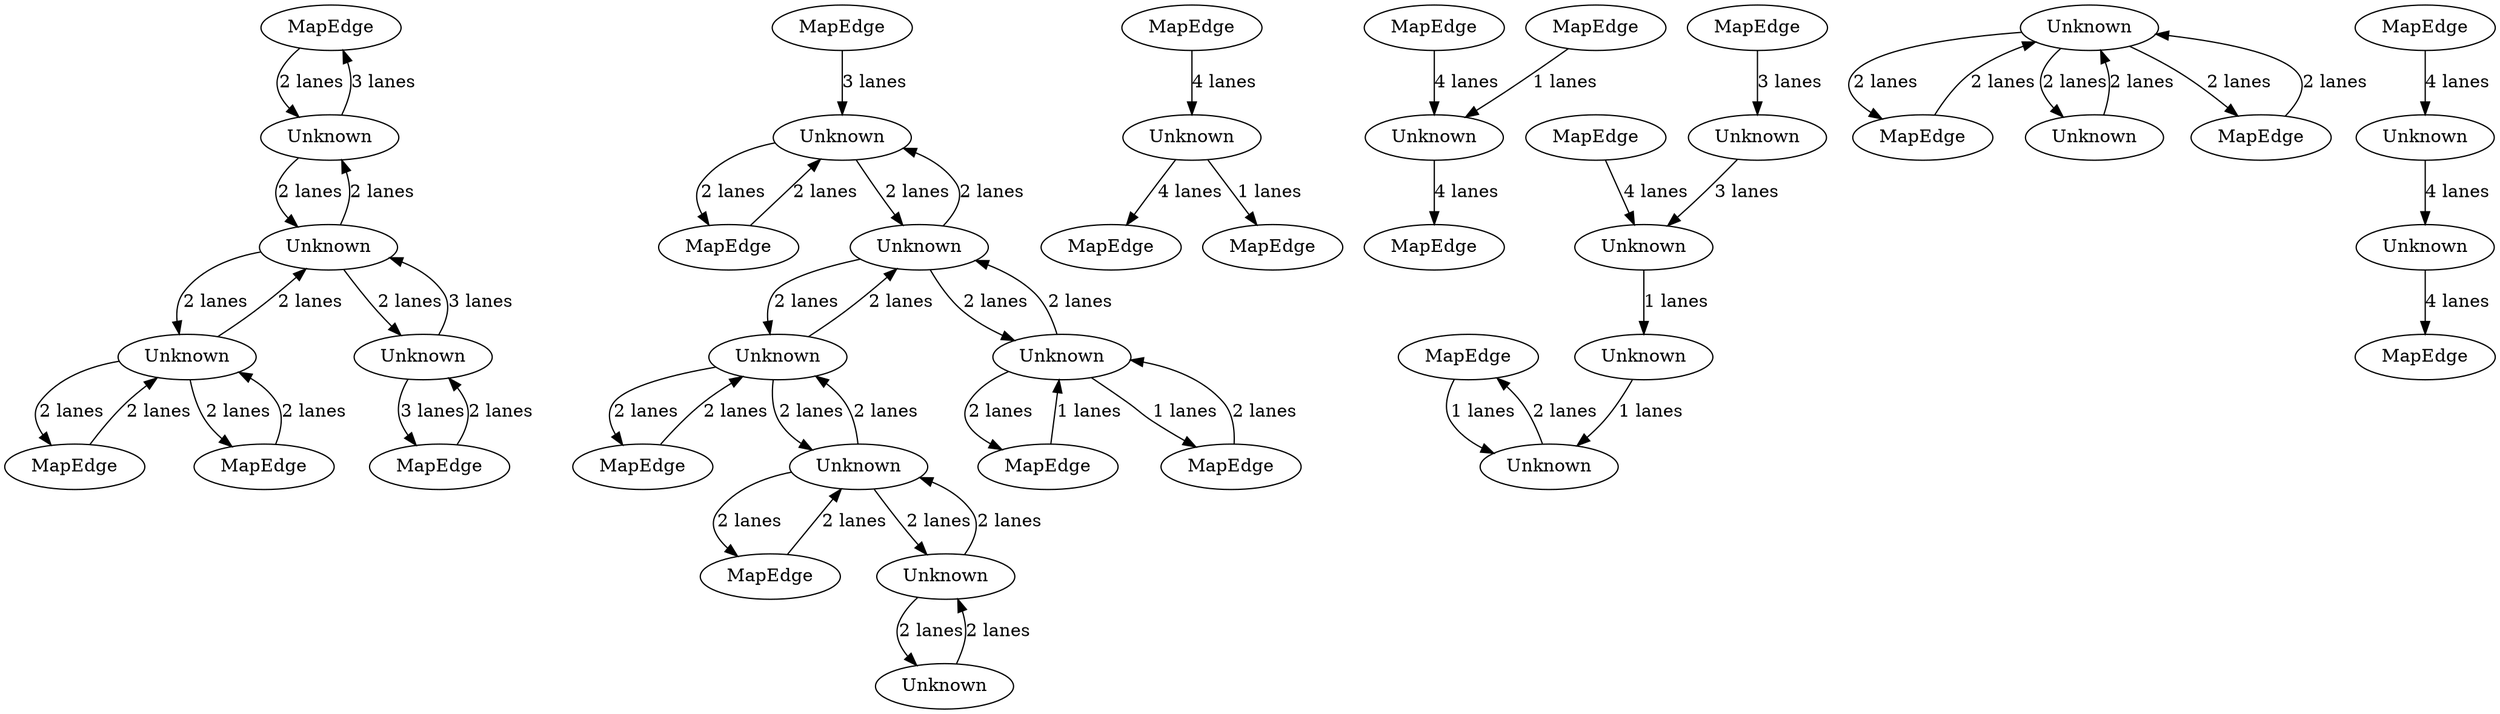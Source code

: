 digraph {
    0 [ label = "MapEdge" ]
    1 [ label = "MapEdge" ]
    2 [ label = "MapEdge" ]
    3 [ label = "MapEdge" ]
    4 [ label = "Unknown" ]
    5 [ label = "MapEdge" ]
    6 [ label = "MapEdge" ]
    7 [ label = "MapEdge" ]
    8 [ label = "MapEdge" ]
    9 [ label = "Unknown" ]
    10 [ label = "Unknown" ]
    11 [ label = "Unknown" ]
    12 [ label = "MapEdge" ]
    13 [ label = "Unknown" ]
    14 [ label = "Unknown" ]
    15 [ label = "MapEdge" ]
    16 [ label = "Unknown" ]
    17 [ label = "MapEdge" ]
    18 [ label = "Unknown" ]
    19 [ label = "MapEdge" ]
    20 [ label = "Unknown" ]
    21 [ label = "Unknown" ]
    22 [ label = "MapEdge" ]
    23 [ label = "MapEdge" ]
    24 [ label = "MapEdge" ]
    25 [ label = "Unknown" ]
    26 [ label = "Unknown" ]
    27 [ label = "Unknown" ]
    28 [ label = "MapEdge" ]
    29 [ label = "Unknown" ]
    30 [ label = "MapEdge" ]
    31 [ label = "MapEdge" ]
    32 [ label = "Unknown" ]
    33 [ label = "MapEdge" ]
    34 [ label = "MapEdge" ]
    35 [ label = "Unknown" ]
    36 [ label = "MapEdge" ]
    37 [ label = "Unknown" ]
    38 [ label = "Unknown" ]
    39 [ label = "MapEdge" ]
    40 [ label = "Unknown" ]
    41 [ label = "Unknown" ]
    42 [ label = "Unknown" ]
    43 [ label = "MapEdge" ]
    4 -> 6 [ label = "1 lanes" ]
    32 -> 3 [ label = "4 lanes" ]
    9 -> 7 [ label = "2 lanes" ]
    7 -> 9 [ label = "1 lanes" ]
    2 -> 4 [ label = "4 lanes" ]
    10 -> 29 [ label = "1 lanes" ]
    35 -> 34 [ label = "3 lanes" ]
    34 -> 35 [ label = "2 lanes" ]
    30 -> 13 [ label = "3 lanes" ]
    4 -> 5 [ label = "4 lanes" ]
    36 -> 14 [ label = "2 lanes" ]
    14 -> 36 [ label = "2 lanes" ]
    19 -> 18 [ label = "2 lanes" ]
    18 -> 19 [ label = "2 lanes" ]
    1 -> 20 [ label = "3 lanes" ]
    20 -> 22 [ label = "2 lanes" ]
    22 -> 20 [ label = "2 lanes" ]
    21 -> 37 [ label = "2 lanes" ]
    37 -> 21 [ label = "2 lanes" ]
    37 -> 20 [ label = "2 lanes" ]
    20 -> 37 [ label = "2 lanes" ]
    41 -> 42 [ label = "2 lanes" ]
    42 -> 41 [ label = "2 lanes" ]
    27 -> 26 [ label = "4 lanes" ]
    40 -> 17 [ label = "2 lanes" ]
    17 -> 40 [ label = "1 lanes" ]
    38 -> 0 [ label = "3 lanes" ]
    0 -> 38 [ label = "2 lanes" ]
    29 -> 9 [ label = "1 lanes" ]
    13 -> 10 [ label = "3 lanes" ]
    26 -> 39 [ label = "4 lanes" ]
    33 -> 32 [ label = "1 lanes" ]
    28 -> 40 [ label = "2 lanes" ]
    40 -> 28 [ label = "1 lanes" ]
    14 -> 15 [ label = "2 lanes" ]
    15 -> 14 [ label = "2 lanes" ]
    24 -> 18 [ label = "2 lanes" ]
    18 -> 24 [ label = "2 lanes" ]
    21 -> 25 [ label = "2 lanes" ]
    25 -> 21 [ label = "2 lanes" ]
    23 -> 21 [ label = "2 lanes" ]
    21 -> 23 [ label = "2 lanes" ]
    25 -> 31 [ label = "2 lanes" ]
    31 -> 25 [ label = "2 lanes" ]
    43 -> 27 [ label = "4 lanes" ]
    40 -> 37 [ label = "2 lanes" ]
    37 -> 40 [ label = "2 lanes" ]
    18 -> 11 [ label = "2 lanes" ]
    11 -> 18 [ label = "2 lanes" ]
    12 -> 10 [ label = "4 lanes" ]
    11 -> 38 [ label = "2 lanes" ]
    38 -> 11 [ label = "2 lanes" ]
    11 -> 35 [ label = "2 lanes" ]
    35 -> 11 [ label = "3 lanes" ]
    8 -> 32 [ label = "4 lanes" ]
    25 -> 41 [ label = "2 lanes" ]
    41 -> 25 [ label = "2 lanes" ]
    14 -> 16 [ label = "2 lanes" ]
    16 -> 14 [ label = "2 lanes" ]
}

